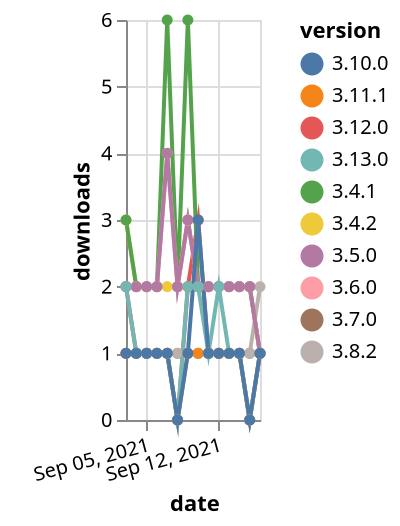 {"$schema": "https://vega.github.io/schema/vega-lite/v5.json", "description": "A simple bar chart with embedded data.", "data": {"values": [{"date": "2021-09-03", "total": 247, "delta": 1, "version": "3.7.0"}, {"date": "2021-09-04", "total": 248, "delta": 1, "version": "3.7.0"}, {"date": "2021-09-05", "total": 249, "delta": 1, "version": "3.7.0"}, {"date": "2021-09-06", "total": 250, "delta": 1, "version": "3.7.0"}, {"date": "2021-09-07", "total": 251, "delta": 1, "version": "3.7.0"}, {"date": "2021-09-08", "total": 252, "delta": 1, "version": "3.7.0"}, {"date": "2021-09-09", "total": 253, "delta": 1, "version": "3.7.0"}, {"date": "2021-09-10", "total": 254, "delta": 1, "version": "3.7.0"}, {"date": "2021-09-11", "total": 255, "delta": 1, "version": "3.7.0"}, {"date": "2021-09-12", "total": 256, "delta": 1, "version": "3.7.0"}, {"date": "2021-09-13", "total": 257, "delta": 1, "version": "3.7.0"}, {"date": "2021-09-14", "total": 258, "delta": 1, "version": "3.7.0"}, {"date": "2021-09-15", "total": 259, "delta": 1, "version": "3.7.0"}, {"date": "2021-09-16", "total": 260, "delta": 1, "version": "3.7.0"}, {"date": "2021-09-03", "total": 413, "delta": 1, "version": "3.8.2"}, {"date": "2021-09-04", "total": 414, "delta": 1, "version": "3.8.2"}, {"date": "2021-09-05", "total": 415, "delta": 1, "version": "3.8.2"}, {"date": "2021-09-06", "total": 416, "delta": 1, "version": "3.8.2"}, {"date": "2021-09-07", "total": 417, "delta": 1, "version": "3.8.2"}, {"date": "2021-09-08", "total": 418, "delta": 1, "version": "3.8.2"}, {"date": "2021-09-09", "total": 419, "delta": 1, "version": "3.8.2"}, {"date": "2021-09-10", "total": 420, "delta": 1, "version": "3.8.2"}, {"date": "2021-09-11", "total": 421, "delta": 1, "version": "3.8.2"}, {"date": "2021-09-12", "total": 422, "delta": 1, "version": "3.8.2"}, {"date": "2021-09-13", "total": 423, "delta": 1, "version": "3.8.2"}, {"date": "2021-09-14", "total": 424, "delta": 1, "version": "3.8.2"}, {"date": "2021-09-15", "total": 425, "delta": 1, "version": "3.8.2"}, {"date": "2021-09-16", "total": 427, "delta": 2, "version": "3.8.2"}, {"date": "2021-09-03", "total": 173, "delta": 2, "version": "3.12.0"}, {"date": "2021-09-04", "total": 174, "delta": 1, "version": "3.12.0"}, {"date": "2021-09-05", "total": 175, "delta": 1, "version": "3.12.0"}, {"date": "2021-09-06", "total": 176, "delta": 1, "version": "3.12.0"}, {"date": "2021-09-07", "total": 177, "delta": 1, "version": "3.12.0"}, {"date": "2021-09-08", "total": 177, "delta": 0, "version": "3.12.0"}, {"date": "2021-09-09", "total": 179, "delta": 2, "version": "3.12.0"}, {"date": "2021-09-10", "total": 182, "delta": 3, "version": "3.12.0"}, {"date": "2021-09-11", "total": 183, "delta": 1, "version": "3.12.0"}, {"date": "2021-09-12", "total": 184, "delta": 1, "version": "3.12.0"}, {"date": "2021-09-13", "total": 185, "delta": 1, "version": "3.12.0"}, {"date": "2021-09-14", "total": 186, "delta": 1, "version": "3.12.0"}, {"date": "2021-09-15", "total": 186, "delta": 0, "version": "3.12.0"}, {"date": "2021-09-16", "total": 187, "delta": 1, "version": "3.12.0"}, {"date": "2021-09-03", "total": 2547, "delta": 3, "version": "3.4.2"}, {"date": "2021-09-04", "total": 2549, "delta": 2, "version": "3.4.2"}, {"date": "2021-09-05", "total": 2551, "delta": 2, "version": "3.4.2"}, {"date": "2021-09-06", "total": 2553, "delta": 2, "version": "3.4.2"}, {"date": "2021-09-07", "total": 2555, "delta": 2, "version": "3.4.2"}, {"date": "2021-09-08", "total": 2557, "delta": 2, "version": "3.4.2"}, {"date": "2021-09-09", "total": 2560, "delta": 3, "version": "3.4.2"}, {"date": "2021-09-10", "total": 2562, "delta": 2, "version": "3.4.2"}, {"date": "2021-09-11", "total": 2564, "delta": 2, "version": "3.4.2"}, {"date": "2021-09-12", "total": 2566, "delta": 2, "version": "3.4.2"}, {"date": "2021-09-13", "total": 2568, "delta": 2, "version": "3.4.2"}, {"date": "2021-09-14", "total": 2570, "delta": 2, "version": "3.4.2"}, {"date": "2021-09-15", "total": 2572, "delta": 2, "version": "3.4.2"}, {"date": "2021-09-16", "total": 2573, "delta": 1, "version": "3.4.2"}, {"date": "2021-09-03", "total": 151, "delta": 1, "version": "3.11.1"}, {"date": "2021-09-04", "total": 152, "delta": 1, "version": "3.11.1"}, {"date": "2021-09-05", "total": 153, "delta": 1, "version": "3.11.1"}, {"date": "2021-09-06", "total": 154, "delta": 1, "version": "3.11.1"}, {"date": "2021-09-07", "total": 155, "delta": 1, "version": "3.11.1"}, {"date": "2021-09-08", "total": 155, "delta": 0, "version": "3.11.1"}, {"date": "2021-09-09", "total": 156, "delta": 1, "version": "3.11.1"}, {"date": "2021-09-10", "total": 157, "delta": 1, "version": "3.11.1"}, {"date": "2021-09-11", "total": 158, "delta": 1, "version": "3.11.1"}, {"date": "2021-09-12", "total": 159, "delta": 1, "version": "3.11.1"}, {"date": "2021-09-13", "total": 160, "delta": 1, "version": "3.11.1"}, {"date": "2021-09-14", "total": 161, "delta": 1, "version": "3.11.1"}, {"date": "2021-09-15", "total": 161, "delta": 0, "version": "3.11.1"}, {"date": "2021-09-16", "total": 162, "delta": 1, "version": "3.11.1"}, {"date": "2021-09-03", "total": 4093, "delta": 3, "version": "3.4.1"}, {"date": "2021-09-04", "total": 4095, "delta": 2, "version": "3.4.1"}, {"date": "2021-09-05", "total": 4097, "delta": 2, "version": "3.4.1"}, {"date": "2021-09-06", "total": 4099, "delta": 2, "version": "3.4.1"}, {"date": "2021-09-07", "total": 4105, "delta": 6, "version": "3.4.1"}, {"date": "2021-09-08", "total": 4107, "delta": 2, "version": "3.4.1"}, {"date": "2021-09-09", "total": 4113, "delta": 6, "version": "3.4.1"}, {"date": "2021-09-10", "total": 4115, "delta": 2, "version": "3.4.1"}, {"date": "2021-09-11", "total": 4117, "delta": 2, "version": "3.4.1"}, {"date": "2021-09-12", "total": 4119, "delta": 2, "version": "3.4.1"}, {"date": "2021-09-13", "total": 4121, "delta": 2, "version": "3.4.1"}, {"date": "2021-09-14", "total": 4123, "delta": 2, "version": "3.4.1"}, {"date": "2021-09-15", "total": 4125, "delta": 2, "version": "3.4.1"}, {"date": "2021-09-16", "total": 4126, "delta": 1, "version": "3.4.1"}, {"date": "2021-09-03", "total": 2432, "delta": 2, "version": "3.6.0"}, {"date": "2021-09-04", "total": 2434, "delta": 2, "version": "3.6.0"}, {"date": "2021-09-05", "total": 2436, "delta": 2, "version": "3.6.0"}, {"date": "2021-09-06", "total": 2438, "delta": 2, "version": "3.6.0"}, {"date": "2021-09-07", "total": 2442, "delta": 4, "version": "3.6.0"}, {"date": "2021-09-08", "total": 2444, "delta": 2, "version": "3.6.0"}, {"date": "2021-09-09", "total": 2447, "delta": 3, "version": "3.6.0"}, {"date": "2021-09-10", "total": 2449, "delta": 2, "version": "3.6.0"}, {"date": "2021-09-11", "total": 2451, "delta": 2, "version": "3.6.0"}, {"date": "2021-09-12", "total": 2453, "delta": 2, "version": "3.6.0"}, {"date": "2021-09-13", "total": 2455, "delta": 2, "version": "3.6.0"}, {"date": "2021-09-14", "total": 2457, "delta": 2, "version": "3.6.0"}, {"date": "2021-09-15", "total": 2459, "delta": 2, "version": "3.6.0"}, {"date": "2021-09-16", "total": 2460, "delta": 1, "version": "3.6.0"}, {"date": "2021-09-03", "total": 2917, "delta": 2, "version": "3.5.0"}, {"date": "2021-09-04", "total": 2919, "delta": 2, "version": "3.5.0"}, {"date": "2021-09-05", "total": 2921, "delta": 2, "version": "3.5.0"}, {"date": "2021-09-06", "total": 2923, "delta": 2, "version": "3.5.0"}, {"date": "2021-09-07", "total": 2927, "delta": 4, "version": "3.5.0"}, {"date": "2021-09-08", "total": 2929, "delta": 2, "version": "3.5.0"}, {"date": "2021-09-09", "total": 2932, "delta": 3, "version": "3.5.0"}, {"date": "2021-09-10", "total": 2934, "delta": 2, "version": "3.5.0"}, {"date": "2021-09-11", "total": 2936, "delta": 2, "version": "3.5.0"}, {"date": "2021-09-12", "total": 2938, "delta": 2, "version": "3.5.0"}, {"date": "2021-09-13", "total": 2940, "delta": 2, "version": "3.5.0"}, {"date": "2021-09-14", "total": 2942, "delta": 2, "version": "3.5.0"}, {"date": "2021-09-15", "total": 2944, "delta": 2, "version": "3.5.0"}, {"date": "2021-09-16", "total": 2945, "delta": 1, "version": "3.5.0"}, {"date": "2021-09-03", "total": 124, "delta": 2, "version": "3.13.0"}, {"date": "2021-09-04", "total": 125, "delta": 1, "version": "3.13.0"}, {"date": "2021-09-05", "total": 126, "delta": 1, "version": "3.13.0"}, {"date": "2021-09-06", "total": 127, "delta": 1, "version": "3.13.0"}, {"date": "2021-09-07", "total": 128, "delta": 1, "version": "3.13.0"}, {"date": "2021-09-08", "total": 128, "delta": 0, "version": "3.13.0"}, {"date": "2021-09-09", "total": 130, "delta": 2, "version": "3.13.0"}, {"date": "2021-09-10", "total": 132, "delta": 2, "version": "3.13.0"}, {"date": "2021-09-11", "total": 133, "delta": 1, "version": "3.13.0"}, {"date": "2021-09-12", "total": 135, "delta": 2, "version": "3.13.0"}, {"date": "2021-09-13", "total": 136, "delta": 1, "version": "3.13.0"}, {"date": "2021-09-14", "total": 137, "delta": 1, "version": "3.13.0"}, {"date": "2021-09-15", "total": 137, "delta": 0, "version": "3.13.0"}, {"date": "2021-09-16", "total": 138, "delta": 1, "version": "3.13.0"}, {"date": "2021-09-03", "total": 181, "delta": 1, "version": "3.10.0"}, {"date": "2021-09-04", "total": 182, "delta": 1, "version": "3.10.0"}, {"date": "2021-09-05", "total": 183, "delta": 1, "version": "3.10.0"}, {"date": "2021-09-06", "total": 184, "delta": 1, "version": "3.10.0"}, {"date": "2021-09-07", "total": 185, "delta": 1, "version": "3.10.0"}, {"date": "2021-09-08", "total": 185, "delta": 0, "version": "3.10.0"}, {"date": "2021-09-09", "total": 186, "delta": 1, "version": "3.10.0"}, {"date": "2021-09-10", "total": 189, "delta": 3, "version": "3.10.0"}, {"date": "2021-09-11", "total": 190, "delta": 1, "version": "3.10.0"}, {"date": "2021-09-12", "total": 191, "delta": 1, "version": "3.10.0"}, {"date": "2021-09-13", "total": 192, "delta": 1, "version": "3.10.0"}, {"date": "2021-09-14", "total": 193, "delta": 1, "version": "3.10.0"}, {"date": "2021-09-15", "total": 193, "delta": 0, "version": "3.10.0"}, {"date": "2021-09-16", "total": 194, "delta": 1, "version": "3.10.0"}]}, "width": "container", "mark": {"type": "line", "point": {"filled": true}}, "encoding": {"x": {"field": "date", "type": "temporal", "timeUnit": "yearmonthdate", "title": "date", "axis": {"labelAngle": -15}}, "y": {"field": "delta", "type": "quantitative", "title": "downloads"}, "color": {"field": "version", "type": "nominal"}, "tooltip": {"field": "delta"}}}